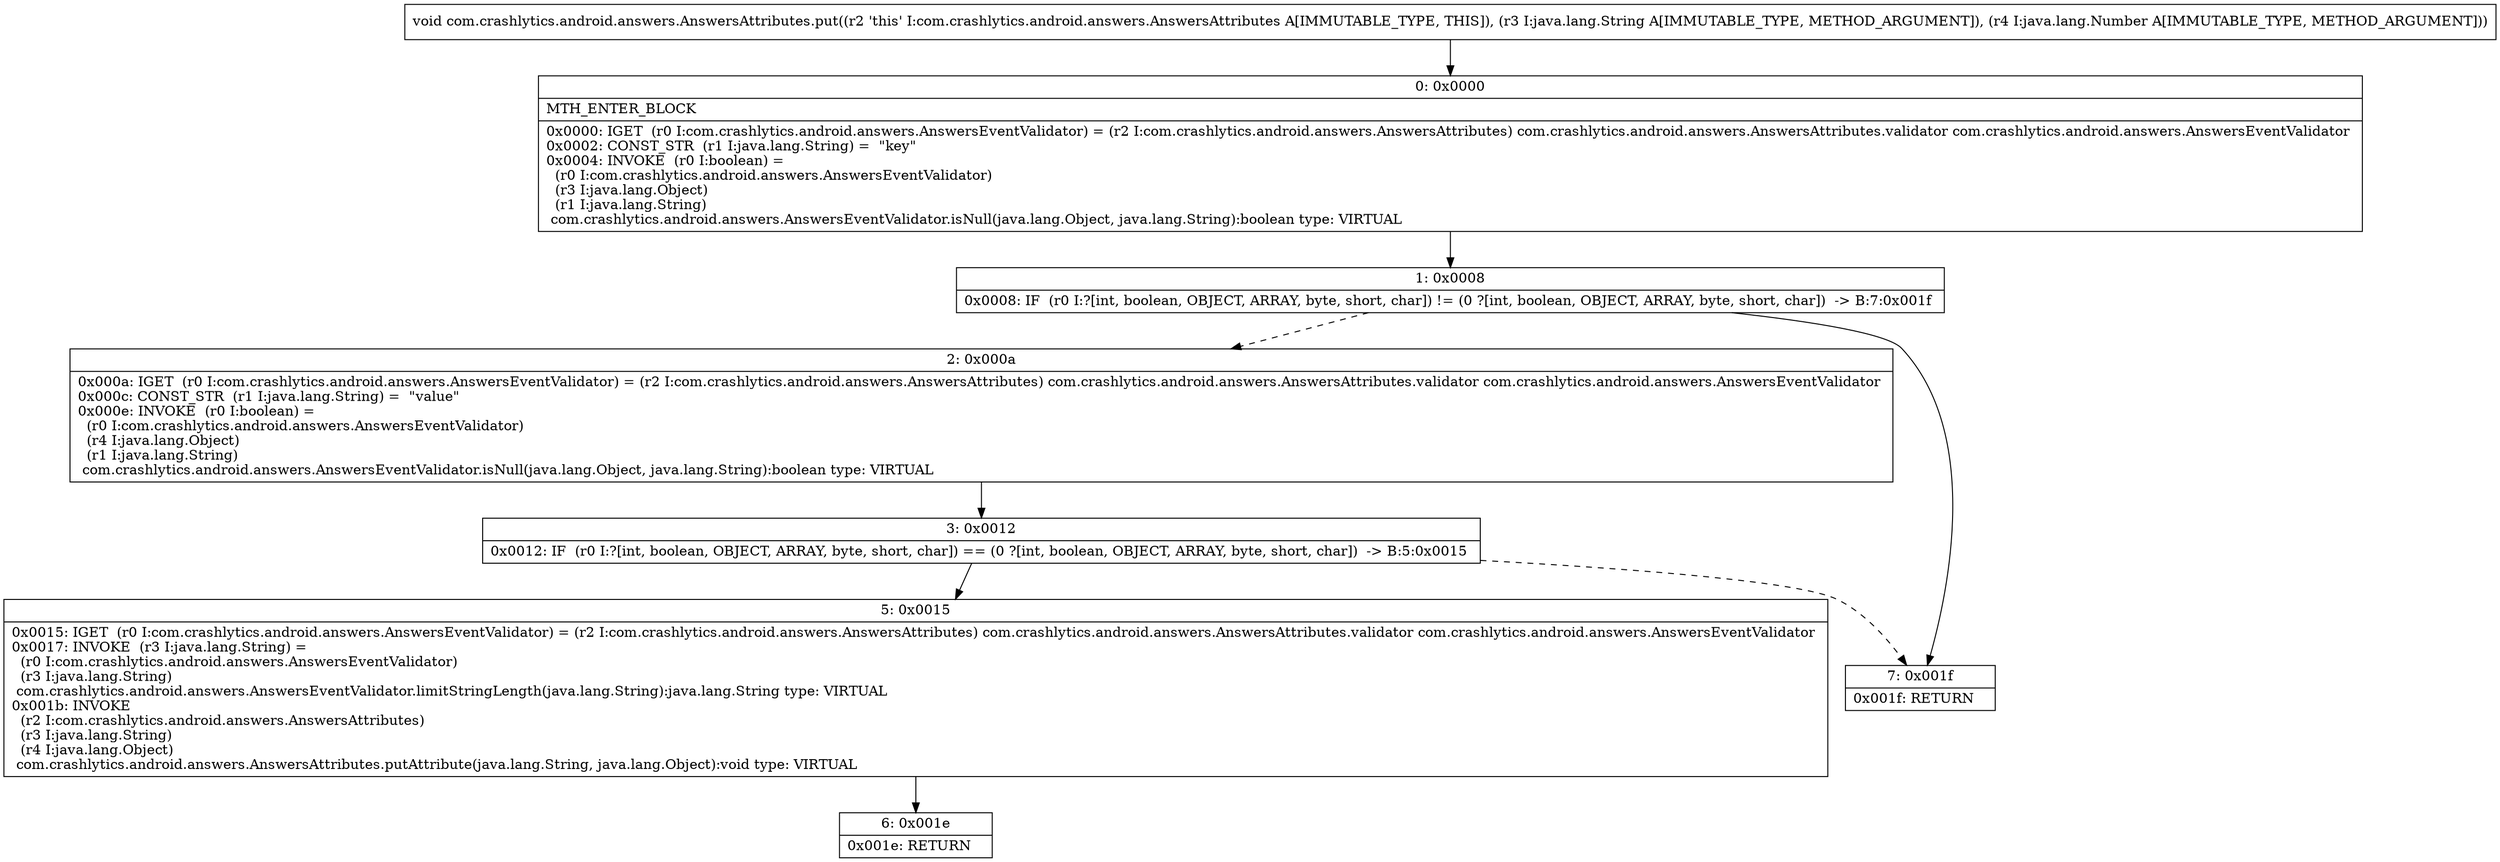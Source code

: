 digraph "CFG forcom.crashlytics.android.answers.AnswersAttributes.put(Ljava\/lang\/String;Ljava\/lang\/Number;)V" {
Node_0 [shape=record,label="{0\:\ 0x0000|MTH_ENTER_BLOCK\l|0x0000: IGET  (r0 I:com.crashlytics.android.answers.AnswersEventValidator) = (r2 I:com.crashlytics.android.answers.AnswersAttributes) com.crashlytics.android.answers.AnswersAttributes.validator com.crashlytics.android.answers.AnswersEventValidator \l0x0002: CONST_STR  (r1 I:java.lang.String) =  \"key\" \l0x0004: INVOKE  (r0 I:boolean) = \l  (r0 I:com.crashlytics.android.answers.AnswersEventValidator)\l  (r3 I:java.lang.Object)\l  (r1 I:java.lang.String)\l com.crashlytics.android.answers.AnswersEventValidator.isNull(java.lang.Object, java.lang.String):boolean type: VIRTUAL \l}"];
Node_1 [shape=record,label="{1\:\ 0x0008|0x0008: IF  (r0 I:?[int, boolean, OBJECT, ARRAY, byte, short, char]) != (0 ?[int, boolean, OBJECT, ARRAY, byte, short, char])  \-\> B:7:0x001f \l}"];
Node_2 [shape=record,label="{2\:\ 0x000a|0x000a: IGET  (r0 I:com.crashlytics.android.answers.AnswersEventValidator) = (r2 I:com.crashlytics.android.answers.AnswersAttributes) com.crashlytics.android.answers.AnswersAttributes.validator com.crashlytics.android.answers.AnswersEventValidator \l0x000c: CONST_STR  (r1 I:java.lang.String) =  \"value\" \l0x000e: INVOKE  (r0 I:boolean) = \l  (r0 I:com.crashlytics.android.answers.AnswersEventValidator)\l  (r4 I:java.lang.Object)\l  (r1 I:java.lang.String)\l com.crashlytics.android.answers.AnswersEventValidator.isNull(java.lang.Object, java.lang.String):boolean type: VIRTUAL \l}"];
Node_3 [shape=record,label="{3\:\ 0x0012|0x0012: IF  (r0 I:?[int, boolean, OBJECT, ARRAY, byte, short, char]) == (0 ?[int, boolean, OBJECT, ARRAY, byte, short, char])  \-\> B:5:0x0015 \l}"];
Node_5 [shape=record,label="{5\:\ 0x0015|0x0015: IGET  (r0 I:com.crashlytics.android.answers.AnswersEventValidator) = (r2 I:com.crashlytics.android.answers.AnswersAttributes) com.crashlytics.android.answers.AnswersAttributes.validator com.crashlytics.android.answers.AnswersEventValidator \l0x0017: INVOKE  (r3 I:java.lang.String) = \l  (r0 I:com.crashlytics.android.answers.AnswersEventValidator)\l  (r3 I:java.lang.String)\l com.crashlytics.android.answers.AnswersEventValidator.limitStringLength(java.lang.String):java.lang.String type: VIRTUAL \l0x001b: INVOKE  \l  (r2 I:com.crashlytics.android.answers.AnswersAttributes)\l  (r3 I:java.lang.String)\l  (r4 I:java.lang.Object)\l com.crashlytics.android.answers.AnswersAttributes.putAttribute(java.lang.String, java.lang.Object):void type: VIRTUAL \l}"];
Node_6 [shape=record,label="{6\:\ 0x001e|0x001e: RETURN   \l}"];
Node_7 [shape=record,label="{7\:\ 0x001f|0x001f: RETURN   \l}"];
MethodNode[shape=record,label="{void com.crashlytics.android.answers.AnswersAttributes.put((r2 'this' I:com.crashlytics.android.answers.AnswersAttributes A[IMMUTABLE_TYPE, THIS]), (r3 I:java.lang.String A[IMMUTABLE_TYPE, METHOD_ARGUMENT]), (r4 I:java.lang.Number A[IMMUTABLE_TYPE, METHOD_ARGUMENT])) }"];
MethodNode -> Node_0;
Node_0 -> Node_1;
Node_1 -> Node_2[style=dashed];
Node_1 -> Node_7;
Node_2 -> Node_3;
Node_3 -> Node_5;
Node_3 -> Node_7[style=dashed];
Node_5 -> Node_6;
}

